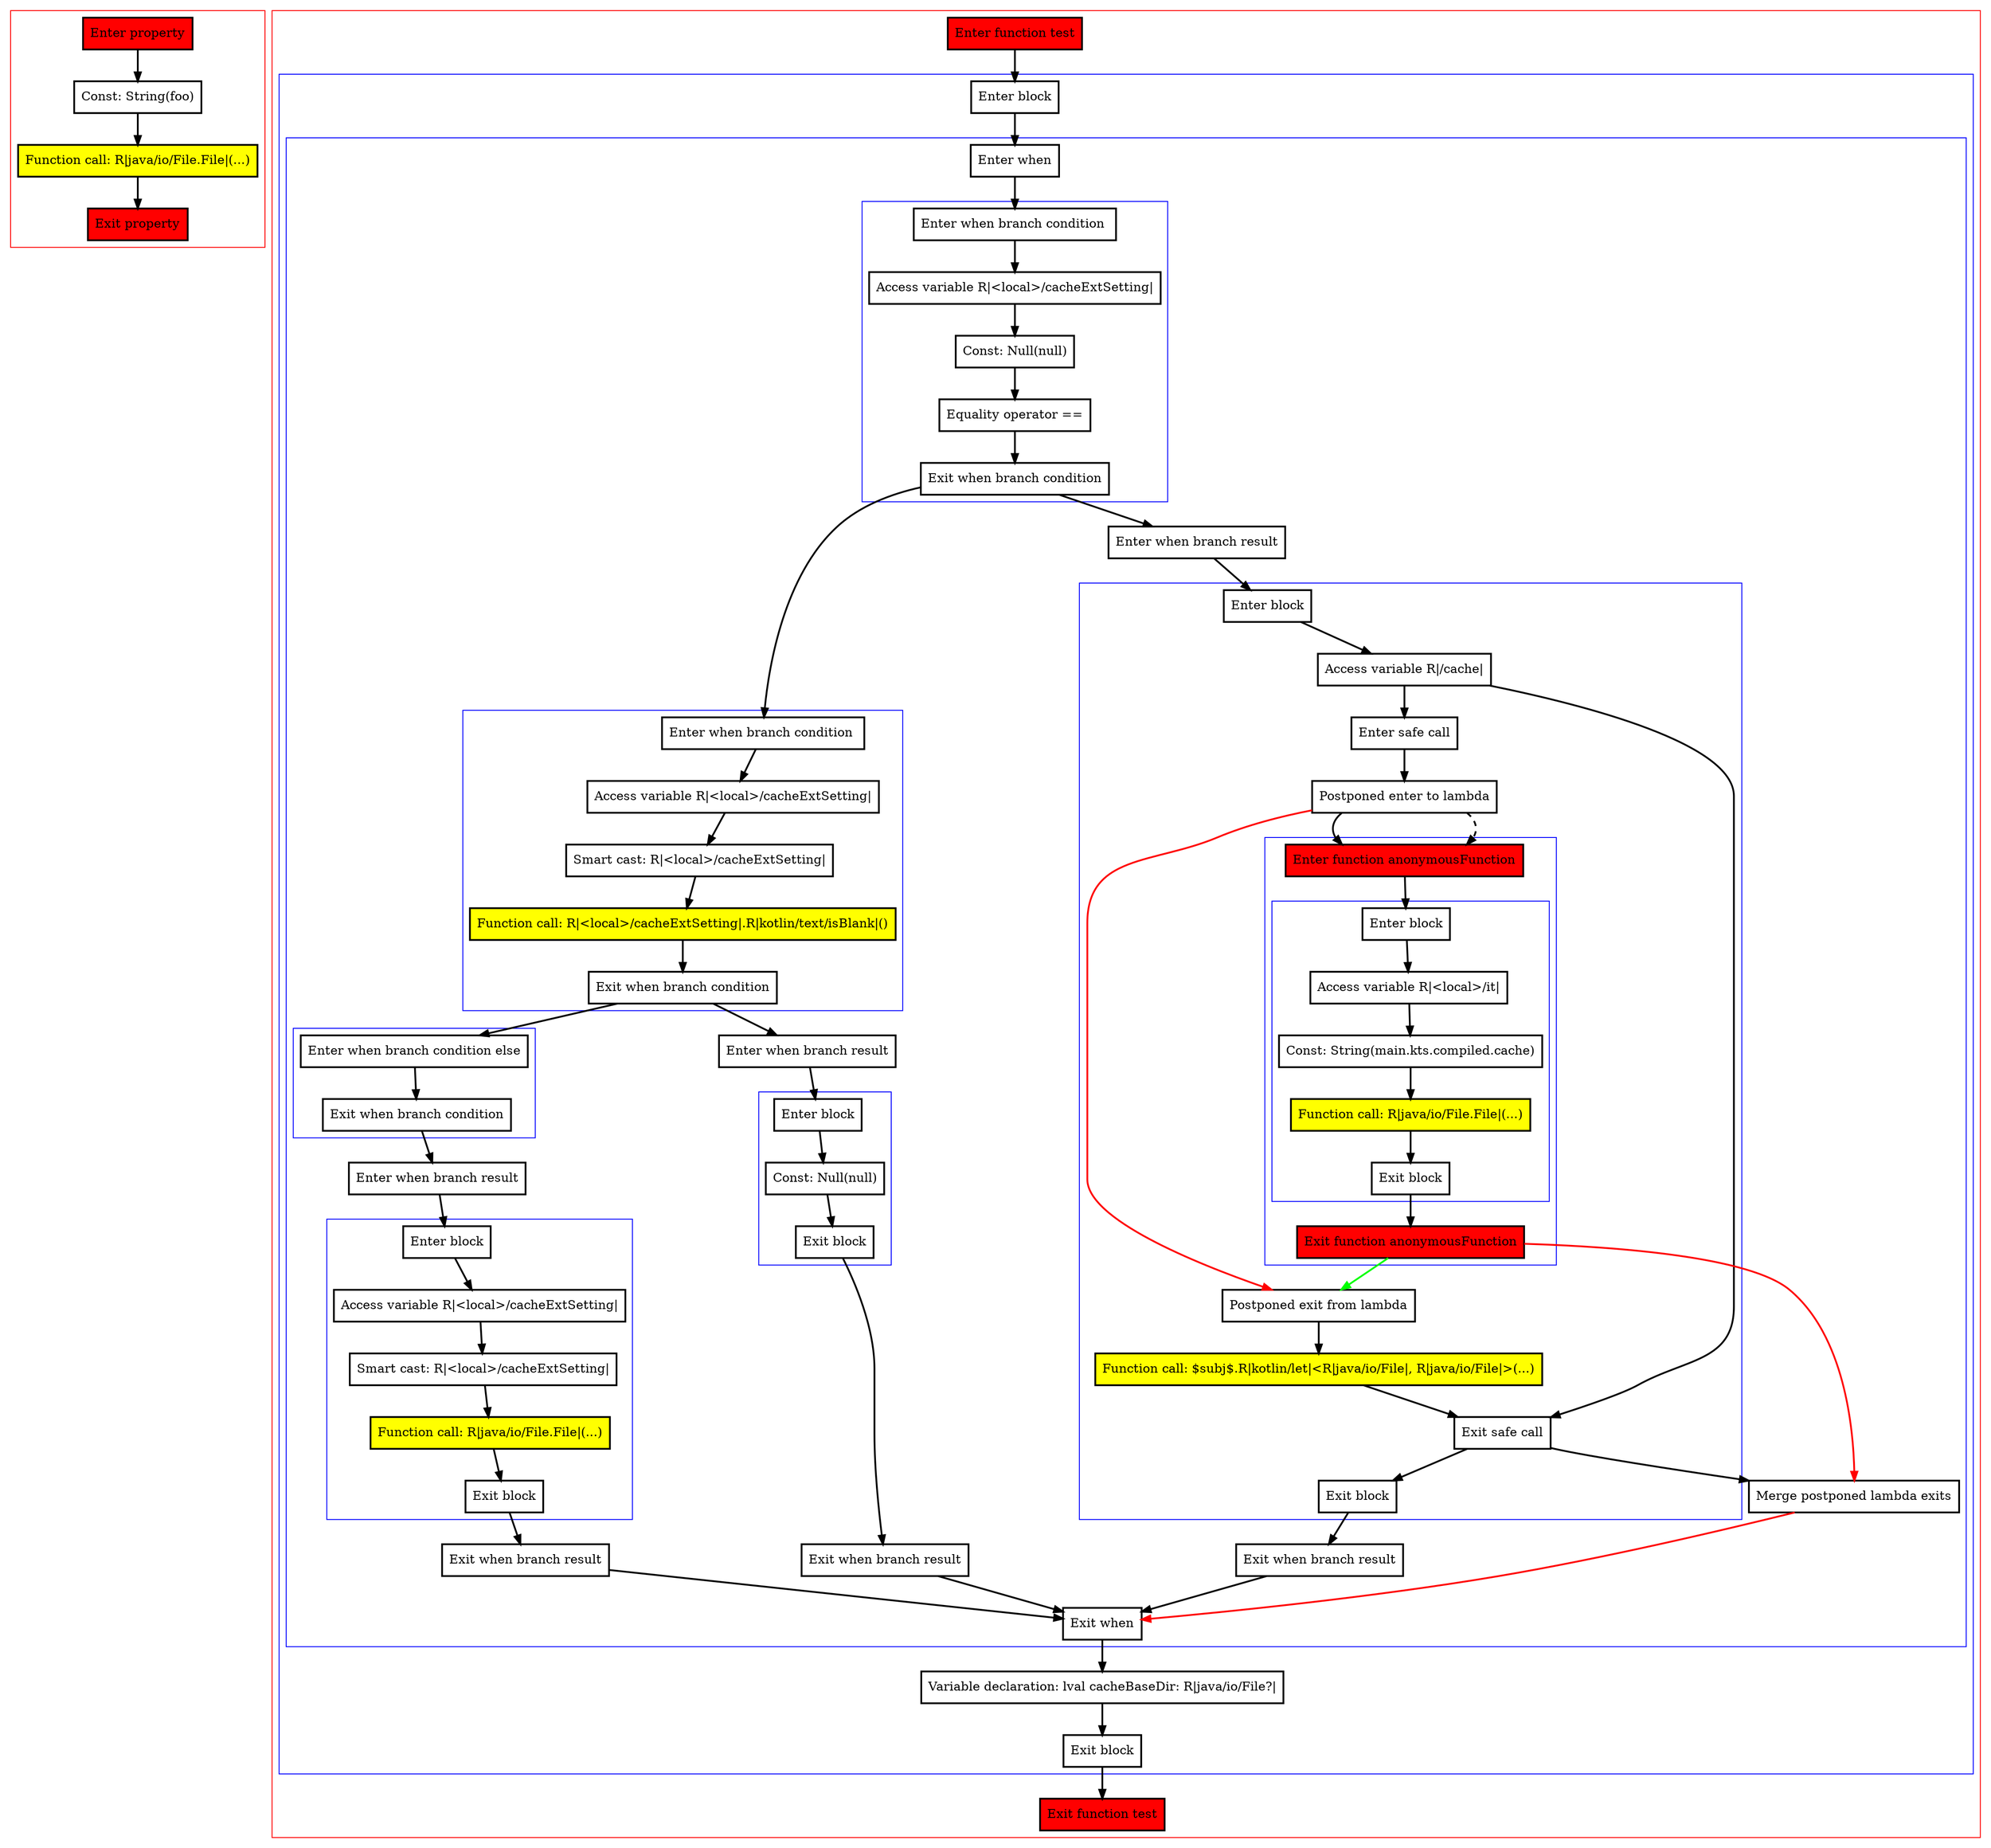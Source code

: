 digraph incorrectSmartcastToNothing_kt {
    graph [nodesep=3]
    node [shape=box penwidth=2]
    edge [penwidth=2]

    subgraph cluster_0 {
        color=red
        0 [label="Enter property" style="filled" fillcolor=red];
        1 [label="Const: String(foo)"];
        2 [label="Function call: R|java/io/File.File|(...)" style="filled" fillcolor=yellow];
        3 [label="Exit property" style="filled" fillcolor=red];
    }
    0 -> {1};
    1 -> {2};
    2 -> {3};

    subgraph cluster_1 {
        color=red
        4 [label="Enter function test" style="filled" fillcolor=red];
        subgraph cluster_2 {
            color=blue
            5 [label="Enter block"];
            subgraph cluster_3 {
                color=blue
                6 [label="Enter when"];
                subgraph cluster_4 {
                    color=blue
                    7 [label="Enter when branch condition "];
                    8 [label="Access variable R|<local>/cacheExtSetting|"];
                    9 [label="Const: Null(null)"];
                    10 [label="Equality operator =="];
                    11 [label="Exit when branch condition"];
                }
                subgraph cluster_5 {
                    color=blue
                    12 [label="Enter when branch condition "];
                    13 [label="Access variable R|<local>/cacheExtSetting|"];
                    14 [label="Smart cast: R|<local>/cacheExtSetting|"];
                    15 [label="Function call: R|<local>/cacheExtSetting|.R|kotlin/text/isBlank|()" style="filled" fillcolor=yellow];
                    16 [label="Exit when branch condition"];
                }
                subgraph cluster_6 {
                    color=blue
                    17 [label="Enter when branch condition else"];
                    18 [label="Exit when branch condition"];
                }
                19 [label="Enter when branch result"];
                subgraph cluster_7 {
                    color=blue
                    20 [label="Enter block"];
                    21 [label="Access variable R|<local>/cacheExtSetting|"];
                    22 [label="Smart cast: R|<local>/cacheExtSetting|"];
                    23 [label="Function call: R|java/io/File.File|(...)" style="filled" fillcolor=yellow];
                    24 [label="Exit block"];
                }
                25 [label="Exit when branch result"];
                26 [label="Enter when branch result"];
                subgraph cluster_8 {
                    color=blue
                    27 [label="Enter block"];
                    28 [label="Const: Null(null)"];
                    29 [label="Exit block"];
                }
                30 [label="Exit when branch result"];
                31 [label="Enter when branch result"];
                subgraph cluster_9 {
                    color=blue
                    32 [label="Enter block"];
                    33 [label="Access variable R|/cache|"];
                    34 [label="Enter safe call"];
                    35 [label="Postponed enter to lambda"];
                    subgraph cluster_10 {
                        color=blue
                        46 [label="Enter function anonymousFunction" style="filled" fillcolor=red];
                        subgraph cluster_11 {
                            color=blue
                            47 [label="Enter block"];
                            48 [label="Access variable R|<local>/it|"];
                            49 [label="Const: String(main.kts.compiled.cache)"];
                            50 [label="Function call: R|java/io/File.File|(...)" style="filled" fillcolor=yellow];
                            51 [label="Exit block"];
                        }
                        52 [label="Exit function anonymousFunction" style="filled" fillcolor=red];
                    }
                    36 [label="Postponed exit from lambda"];
                    37 [label="Function call: $subj$.R|kotlin/let|<R|java/io/File|, R|java/io/File|>(...)" style="filled" fillcolor=yellow];
                    38 [label="Exit safe call"];
                    39 [label="Exit block"];
                }
                40 [label="Exit when branch result"];
                41 [label="Merge postponed lambda exits"];
                42 [label="Exit when"];
            }
            43 [label="Variable declaration: lval cacheBaseDir: R|java/io/File?|"];
            44 [label="Exit block"];
        }
        45 [label="Exit function test" style="filled" fillcolor=red];
    }
    4 -> {5};
    5 -> {6};
    6 -> {7};
    7 -> {8};
    8 -> {9};
    9 -> {10};
    10 -> {11};
    11 -> {31 12};
    12 -> {13};
    13 -> {14};
    14 -> {15};
    15 -> {16};
    16 -> {26 17};
    17 -> {18};
    18 -> {19};
    19 -> {20};
    20 -> {21};
    21 -> {22};
    22 -> {23};
    23 -> {24};
    24 -> {25};
    25 -> {42};
    26 -> {27};
    27 -> {28};
    28 -> {29};
    29 -> {30};
    30 -> {42};
    31 -> {32};
    32 -> {33};
    33 -> {34 38};
    34 -> {35};
    35 -> {46};
    35 -> {36} [color=red];
    35 -> {46} [style=dashed];
    36 -> {37};
    37 -> {38};
    38 -> {41 39};
    39 -> {40};
    40 -> {42};
    41 -> {42} [color=red];
    42 -> {43};
    43 -> {44};
    44 -> {45};
    46 -> {47};
    47 -> {48};
    48 -> {49};
    49 -> {50};
    50 -> {51};
    51 -> {52};
    52 -> {41} [color=red];
    52 -> {36} [color=green];

}

